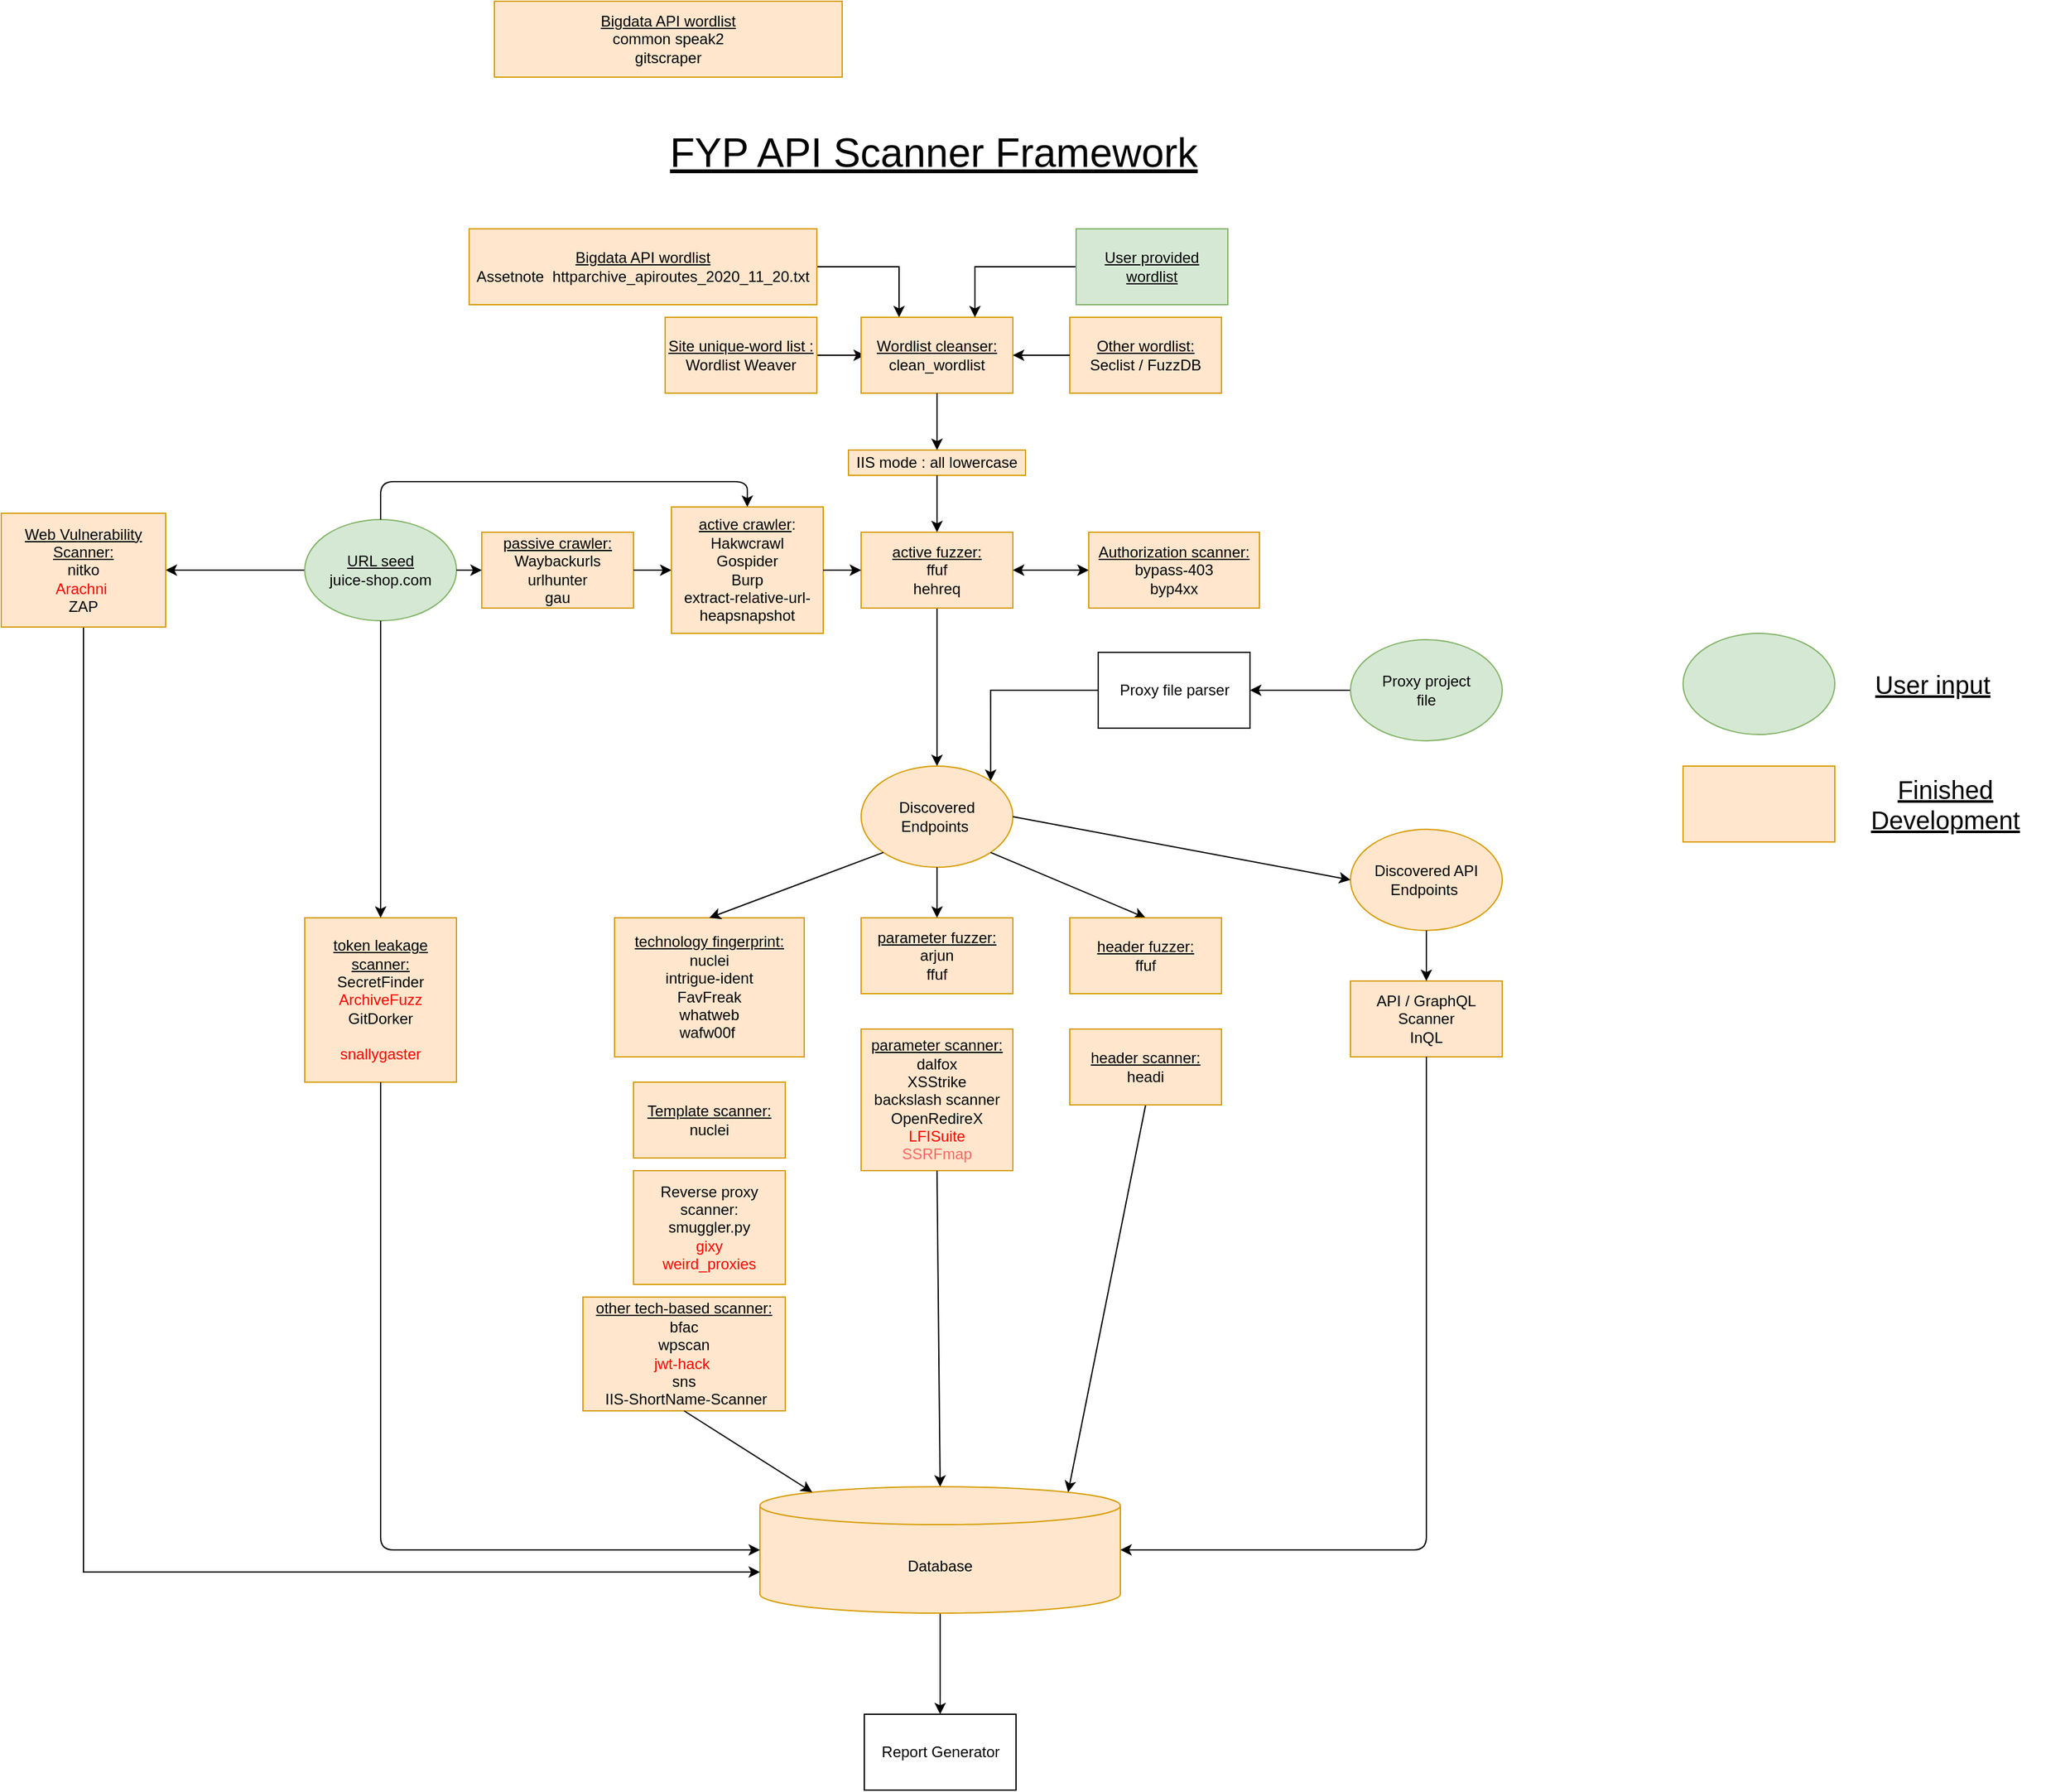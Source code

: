 <mxfile version="14.4.2" type="device"><diagram id="d2hIeS6q8MYUgmwCxXRX" name="Page-1"><mxGraphModel dx="2559" dy="723" grid="1" gridSize="10" guides="1" tooltips="1" connect="1" arrows="1" fold="1" page="1" pageScale="1" pageWidth="1654" pageHeight="2336" math="0" shadow="0"><root><mxCell id="0"/><mxCell id="1" parent="0"/><mxCell id="Xb_S8RhWuX8mUPFh0Ohl-94" style="edgeStyle=orthogonalEdgeStyle;rounded=0;orthogonalLoop=1;jettySize=auto;html=1;entryX=0.25;entryY=0;entryDx=0;entryDy=0;" parent="1" source="Xb_S8RhWuX8mUPFh0Ohl-95" target="Xb_S8RhWuX8mUPFh0Ohl-99" edge="1"><mxGeometry relative="1" as="geometry"/></mxCell><mxCell id="Xb_S8RhWuX8mUPFh0Ohl-95" value="&lt;u&gt;Bigdata API wordlist&lt;br&gt;&lt;/u&gt;Assetnote&amp;nbsp;&amp;nbsp;&lt;span style=&quot;font-size: 12px&quot;&gt;httparchive_apiroutes_2020_11_20.txt&lt;span&gt;&#9;&lt;/span&gt;&lt;/span&gt;" style="rounded=0;whiteSpace=wrap;html=1;fillColor=#ffe6cc;strokeColor=#d79b00;" parent="1" vertex="1"><mxGeometry x="70" y="475" width="275" height="60" as="geometry"/></mxCell><mxCell id="Xb_S8RhWuX8mUPFh0Ohl-96" style="edgeStyle=orthogonalEdgeStyle;rounded=0;orthogonalLoop=1;jettySize=auto;html=1;" parent="1" source="Xb_S8RhWuX8mUPFh0Ohl-97" edge="1"><mxGeometry relative="1" as="geometry"><mxPoint x="383" y="575" as="targetPoint"/></mxGeometry></mxCell><mxCell id="Xb_S8RhWuX8mUPFh0Ohl-97" value="&lt;u&gt;Site unique-word list :&lt;br&gt;&lt;/u&gt;Wordlist Weaver" style="rounded=0;whiteSpace=wrap;html=1;fillColor=#ffe6cc;strokeColor=#d79b00;" parent="1" vertex="1"><mxGeometry x="225" y="545" width="120" height="60" as="geometry"/></mxCell><mxCell id="Xb_S8RhWuX8mUPFh0Ohl-99" value="&lt;u&gt;Wordlist cleanser:&lt;/u&gt;&lt;br&gt;clean_wordlist" style="rounded=0;whiteSpace=wrap;html=1;fillColor=#ffe6cc;strokeColor=#d79b00;" parent="1" vertex="1"><mxGeometry x="380" y="545" width="120" height="60" as="geometry"/></mxCell><mxCell id="Xb_S8RhWuX8mUPFh0Ohl-101" value="&lt;u&gt;active crawler&lt;/u&gt;: &lt;br&gt;Hakwcrawl&lt;br&gt;Gospider&lt;br&gt;Burp&lt;br&gt;extract-relative-url-heapsnapshot" style="rounded=0;whiteSpace=wrap;html=1;fillColor=#ffe6cc;strokeColor=#d79b00;" parent="1" vertex="1"><mxGeometry x="230" y="695" width="120" height="100" as="geometry"/></mxCell><mxCell id="GzdX3vbooTHVlKc5-nqc-8" style="edgeStyle=orthogonalEdgeStyle;rounded=0;orthogonalLoop=1;jettySize=auto;html=1;entryX=0.5;entryY=0;entryDx=0;entryDy=0;fontSize=12;" parent="1" source="Xb_S8RhWuX8mUPFh0Ohl-103" target="Xb_S8RhWuX8mUPFh0Ohl-122" edge="1"><mxGeometry relative="1" as="geometry"/></mxCell><mxCell id="Xb_S8RhWuX8mUPFh0Ohl-103" value="&lt;u&gt;active fuzzer:&lt;br&gt;&lt;/u&gt;ffuf&lt;br&gt;hehreq" style="rounded=0;whiteSpace=wrap;html=1;fillColor=#ffe6cc;strokeColor=#d79b00;" parent="1" vertex="1"><mxGeometry x="380" y="715" width="120" height="60" as="geometry"/></mxCell><mxCell id="Xb_S8RhWuX8mUPFh0Ohl-105" value="&lt;u&gt;passive crawler: &lt;/u&gt;Waybackurls&lt;br&gt;urlhunter&lt;br&gt;gau" style="rounded=0;whiteSpace=wrap;html=1;fillColor=#ffe6cc;strokeColor=#d79b00;" parent="1" vertex="1"><mxGeometry x="80" y="715" width="120" height="60" as="geometry"/></mxCell><mxCell id="Xb_S8RhWuX8mUPFh0Ohl-109" value="&lt;u&gt;Template scanner: &lt;br&gt;&lt;/u&gt;nuclei" style="rounded=0;whiteSpace=wrap;html=1;fillColor=#ffe6cc;strokeColor=#d79b00;" parent="1" vertex="1"><mxGeometry x="200" y="1150" width="120" height="60" as="geometry"/></mxCell><mxCell id="Xb_S8RhWuX8mUPFh0Ohl-111" value="&lt;u&gt;token leakage scanner:&lt;br&gt;&lt;/u&gt;SecretFinder&lt;br&gt;&lt;font color=&quot;#ff0000&quot;&gt;ArchiveFuzz&lt;/font&gt;&lt;br&gt;GitDorker&lt;br&gt;&lt;br&gt;&lt;font color=&quot;#ff0000&quot;&gt;snallygaster&lt;/font&gt;" style="rounded=0;whiteSpace=wrap;html=1;fillColor=#ffe6cc;strokeColor=#d79b00;" parent="1" vertex="1"><mxGeometry x="-60" y="1020" width="120" height="130" as="geometry"/></mxCell><mxCell id="Xb_S8RhWuX8mUPFh0Ohl-113" value="Reverse proxy scanner:&lt;br&gt;smuggler.py&lt;br&gt;&lt;font color=&quot;#ff0000&quot;&gt;gixy&lt;/font&gt;&lt;br&gt;&lt;font color=&quot;#ff0000&quot;&gt;weird_proxies&lt;/font&gt;" style="rounded=0;whiteSpace=wrap;html=1;fillColor=#ffe6cc;strokeColor=#d79b00;" parent="1" vertex="1"><mxGeometry x="200" y="1220" width="120" height="90" as="geometry"/></mxCell><mxCell id="CtFQcMo-osDJRM1xKzCU-8" style="edgeStyle=orthogonalEdgeStyle;rounded=0;orthogonalLoop=1;jettySize=auto;html=1;exitX=0;exitY=0.5;exitDx=0;exitDy=0;entryX=1;entryY=0.5;entryDx=0;entryDy=0;" parent="1" source="Xb_S8RhWuX8mUPFh0Ohl-114" target="AFNUFACwBA4ieUSnofmr-20" edge="1"><mxGeometry relative="1" as="geometry"/></mxCell><mxCell id="Xb_S8RhWuX8mUPFh0Ohl-114" value="&lt;u&gt;URL seed&lt;br&gt;&lt;/u&gt;juice-shop.com" style="ellipse;whiteSpace=wrap;html=1;fillColor=#d5e8d4;strokeColor=#82b366;" parent="1" vertex="1"><mxGeometry x="-60" y="705" width="120" height="80" as="geometry"/></mxCell><mxCell id="Xb_S8RhWuX8mUPFh0Ohl-115" value="" style="endArrow=classic;html=1;exitX=0.5;exitY=0;exitDx=0;exitDy=0;entryX=0.5;entryY=0;entryDx=0;entryDy=0;" parent="1" source="Xb_S8RhWuX8mUPFh0Ohl-114" target="Xb_S8RhWuX8mUPFh0Ohl-101" edge="1"><mxGeometry width="50" height="50" relative="1" as="geometry"><mxPoint x="10" y="615" as="sourcePoint"/><mxPoint y="635" as="targetPoint"/><Array as="points"><mxPoint y="675"/><mxPoint x="290" y="675"/></Array></mxGeometry></mxCell><mxCell id="Xb_S8RhWuX8mUPFh0Ohl-116" value="" style="endArrow=classic;html=1;exitX=1;exitY=0.5;exitDx=0;exitDy=0;entryX=0;entryY=0.5;entryDx=0;entryDy=0;" parent="1" source="Xb_S8RhWuX8mUPFh0Ohl-105" target="Xb_S8RhWuX8mUPFh0Ohl-101" edge="1"><mxGeometry width="50" height="50" relative="1" as="geometry"><mxPoint x="210" y="955" as="sourcePoint"/><mxPoint x="280" y="965" as="targetPoint"/></mxGeometry></mxCell><mxCell id="Xb_S8RhWuX8mUPFh0Ohl-117" value="" style="endArrow=classic;html=1;exitX=1;exitY=0.5;exitDx=0;exitDy=0;entryX=0;entryY=0.5;entryDx=0;entryDy=0;" parent="1" source="Xb_S8RhWuX8mUPFh0Ohl-114" target="Xb_S8RhWuX8mUPFh0Ohl-105" edge="1"><mxGeometry width="50" height="50" relative="1" as="geometry"><mxPoint x="260" y="865" as="sourcePoint"/><mxPoint x="310" y="865" as="targetPoint"/></mxGeometry></mxCell><mxCell id="Xb_S8RhWuX8mUPFh0Ohl-122" value="Discovered Endpoints&amp;nbsp;" style="ellipse;whiteSpace=wrap;html=1;fillColor=#ffe6cc;strokeColor=#d79b00;" parent="1" vertex="1"><mxGeometry x="380" y="900" width="120" height="80" as="geometry"/></mxCell><mxCell id="Xb_S8RhWuX8mUPFh0Ohl-123" style="edgeStyle=orthogonalEdgeStyle;rounded=0;orthogonalLoop=1;jettySize=auto;html=1;entryX=0.5;entryY=0;entryDx=0;entryDy=0;" parent="1" source="Xb_S8RhWuX8mUPFh0Ohl-124" target="Xb_S8RhWuX8mUPFh0Ohl-125" edge="1"><mxGeometry relative="1" as="geometry"><mxPoint x="2120" y="1320" as="targetPoint"/></mxGeometry></mxCell><mxCell id="Xb_S8RhWuX8mUPFh0Ohl-124" value="Database" style="shape=cylinder3;whiteSpace=wrap;html=1;boundedLbl=1;backgroundOutline=1;size=15;fillColor=#ffe6cc;strokeColor=#d79b00;" parent="1" vertex="1"><mxGeometry x="300" y="1470" width="285" height="100" as="geometry"/></mxCell><mxCell id="Xb_S8RhWuX8mUPFh0Ohl-125" value="Report Generator" style="rounded=0;whiteSpace=wrap;html=1;" parent="1" vertex="1"><mxGeometry x="382.5" y="1650" width="120" height="60" as="geometry"/></mxCell><mxCell id="Xb_S8RhWuX8mUPFh0Ohl-128" value="&lt;font style=&quot;font-size: 32px&quot;&gt;&lt;u&gt;FYP API Scanner Framework&lt;/u&gt;&lt;/font&gt;" style="text;html=1;strokeColor=none;fillColor=none;align=center;verticalAlign=middle;whiteSpace=wrap;rounded=0;" parent="1" vertex="1"><mxGeometry x="150" y="355" width="575" height="120" as="geometry"/></mxCell><mxCell id="AFNUFACwBA4ieUSnofmr-1" value="" style="endArrow=classic;html=1;exitX=1;exitY=0.5;exitDx=0;exitDy=0;entryX=0;entryY=0.5;entryDx=0;entryDy=0;" parent="1" source="Xb_S8RhWuX8mUPFh0Ohl-101" target="Xb_S8RhWuX8mUPFh0Ohl-103" edge="1"><mxGeometry width="50" height="50" relative="1" as="geometry"><mxPoint x="210" y="755" as="sourcePoint"/><mxPoint x="240" y="755" as="targetPoint"/></mxGeometry></mxCell><mxCell id="AFNUFACwBA4ieUSnofmr-4" value="&lt;u&gt;&lt;span&gt;Other wordlist:&lt;/span&gt;&lt;br&gt;&lt;/u&gt;&lt;span&gt;Seclist / FuzzDB&lt;/span&gt;" style="rounded=0;whiteSpace=wrap;html=1;fillColor=#ffe6cc;strokeColor=#d79b00;" parent="1" vertex="1"><mxGeometry x="545" y="545" width="120" height="60" as="geometry"/></mxCell><mxCell id="AFNUFACwBA4ieUSnofmr-5" style="edgeStyle=orthogonalEdgeStyle;rounded=0;orthogonalLoop=1;jettySize=auto;html=1;entryX=1;entryY=0.5;entryDx=0;entryDy=0;exitX=0;exitY=0.5;exitDx=0;exitDy=0;" parent="1" source="AFNUFACwBA4ieUSnofmr-4" target="Xb_S8RhWuX8mUPFh0Ohl-99" edge="1"><mxGeometry relative="1" as="geometry"><mxPoint x="355" y="585" as="sourcePoint"/><mxPoint x="393" y="585" as="targetPoint"/></mxGeometry></mxCell><mxCell id="AFNUFACwBA4ieUSnofmr-8" value="&lt;u&gt;parameter fuzzer: &lt;br&gt;&lt;/u&gt;arjun&lt;br&gt;ffuf" style="rounded=0;whiteSpace=wrap;html=1;fillColor=#ffe6cc;strokeColor=#d79b00;" parent="1" vertex="1"><mxGeometry x="380" y="1020" width="120" height="60" as="geometry"/></mxCell><mxCell id="AFNUFACwBA4ieUSnofmr-9" value="&lt;u&gt;parameter scanner: &lt;br&gt;&lt;/u&gt;dalfox&lt;br&gt;XSStrike&lt;br&gt;backslash scanner&lt;br&gt;OpenRedireX&lt;br&gt;&lt;font color=&quot;#ff0000&quot; style=&quot;line-height: 120%&quot;&gt;LFISuite&lt;/font&gt;&lt;br&gt;&lt;font color=&quot;#ff6666&quot;&gt;SSRFmap&lt;/font&gt;" style="rounded=0;whiteSpace=wrap;html=1;fillColor=#ffe6cc;strokeColor=#d79b00;" parent="1" vertex="1"><mxGeometry x="380" y="1108" width="120" height="112" as="geometry"/></mxCell><mxCell id="AFNUFACwBA4ieUSnofmr-10" value="&lt;u&gt;technology fingerprint: &lt;br&gt;&lt;/u&gt;nuclei&lt;br&gt;intrigue-ident&lt;br&gt;FavFreak&lt;br&gt;whatweb&lt;br&gt;wafw00f&amp;nbsp;" style="rounded=0;whiteSpace=wrap;html=1;fillColor=#ffe6cc;strokeColor=#d79b00;" parent="1" vertex="1"><mxGeometry x="185" y="1020" width="150" height="110" as="geometry"/></mxCell><mxCell id="AFNUFACwBA4ieUSnofmr-11" value="&lt;u&gt;other tech-based scanner:&lt;/u&gt;&lt;br&gt;bfac&lt;br&gt;wpscan&lt;br&gt;&lt;font color=&quot;#ff0000&quot;&gt;jwt-hack&amp;nbsp;&lt;br&gt;&lt;/font&gt;sns&lt;br&gt;&amp;nbsp;IIS-ShortName-Scanner" style="rounded=0;whiteSpace=wrap;html=1;fillColor=#ffe6cc;strokeColor=#d79b00;" parent="1" vertex="1"><mxGeometry x="160" y="1320" width="160" height="90" as="geometry"/></mxCell><mxCell id="AFNUFACwBA4ieUSnofmr-13" value="&lt;u&gt;Authorization scanner:&lt;/u&gt;&lt;br&gt;bypass-403&lt;br&gt;byp4xx" style="rounded=0;whiteSpace=wrap;html=1;fillColor=#ffe6cc;strokeColor=#d79b00;" parent="1" vertex="1"><mxGeometry x="560" y="715" width="135" height="60" as="geometry"/></mxCell><mxCell id="AFNUFACwBA4ieUSnofmr-15" value="&lt;span&gt;IIS mode : all lowercase&lt;/span&gt;" style="rounded=0;whiteSpace=wrap;html=1;direction=south;fillColor=#ffe6cc;strokeColor=#d79b00;" parent="1" vertex="1"><mxGeometry x="370" y="650" width="140" height="20" as="geometry"/></mxCell><mxCell id="AFNUFACwBA4ieUSnofmr-18" value="" style="endArrow=classic;html=1;exitX=0.5;exitY=1;exitDx=0;exitDy=0;entryX=0;entryY=0.5;entryDx=0;entryDy=0;" parent="1" source="Xb_S8RhWuX8mUPFh0Ohl-99" target="AFNUFACwBA4ieUSnofmr-15" edge="1"><mxGeometry width="50" height="50" relative="1" as="geometry"><mxPoint x="430" y="905" as="sourcePoint"/><mxPoint x="480" y="855" as="targetPoint"/></mxGeometry></mxCell><mxCell id="AFNUFACwBA4ieUSnofmr-19" value="" style="endArrow=classic;html=1;exitX=1;exitY=0.5;exitDx=0;exitDy=0;entryX=0.5;entryY=0;entryDx=0;entryDy=0;" parent="1" source="AFNUFACwBA4ieUSnofmr-15" target="Xb_S8RhWuX8mUPFh0Ohl-103" edge="1"><mxGeometry width="50" height="50" relative="1" as="geometry"><mxPoint x="455" y="615" as="sourcePoint"/><mxPoint x="455" y="655" as="targetPoint"/></mxGeometry></mxCell><mxCell id="CtFQcMo-osDJRM1xKzCU-10" style="edgeStyle=orthogonalEdgeStyle;rounded=0;orthogonalLoop=1;jettySize=auto;html=1;exitX=0.5;exitY=1;exitDx=0;exitDy=0;entryX=0;entryY=0;entryDx=0;entryDy=67.5;entryPerimeter=0;" parent="1" source="AFNUFACwBA4ieUSnofmr-20" target="Xb_S8RhWuX8mUPFh0Ohl-124" edge="1"><mxGeometry relative="1" as="geometry"><mxPoint x="-230" y="1550" as="targetPoint"/></mxGeometry></mxCell><mxCell id="AFNUFACwBA4ieUSnofmr-20" value="&lt;u&gt;Web Vulnerability Scanner:&lt;/u&gt;&lt;br&gt;nitko&lt;br&gt;&lt;font color=&quot;#ff0000&quot;&gt;Arachni&lt;/font&gt;&amp;nbsp;&lt;br&gt;ZAP" style="rounded=0;whiteSpace=wrap;html=1;fillColor=#ffe6cc;strokeColor=#d79b00;" parent="1" vertex="1"><mxGeometry x="-300" y="700" width="130" height="90" as="geometry"/></mxCell><mxCell id="AFNUFACwBA4ieUSnofmr-22" value="" style="endArrow=classic;html=1;exitX=0;exitY=1;exitDx=0;exitDy=0;entryX=0.5;entryY=0;entryDx=0;entryDy=0;" parent="1" source="Xb_S8RhWuX8mUPFh0Ohl-122" target="AFNUFACwBA4ieUSnofmr-10" edge="1"><mxGeometry width="50" height="50" relative="1" as="geometry"><mxPoint x="980" y="1000" as="sourcePoint"/><mxPoint x="1030" y="950" as="targetPoint"/></mxGeometry></mxCell><mxCell id="AFNUFACwBA4ieUSnofmr-23" value="" style="endArrow=classic;html=1;exitX=0.5;exitY=1;exitDx=0;exitDy=0;entryX=0.5;entryY=0;entryDx=0;entryDy=0;" parent="1" source="Xb_S8RhWuX8mUPFh0Ohl-114" target="Xb_S8RhWuX8mUPFh0Ohl-111" edge="1"><mxGeometry width="50" height="50" relative="1" as="geometry"><mxPoint x="390" y="950" as="sourcePoint"/><mxPoint x="270" y="1030" as="targetPoint"/></mxGeometry></mxCell><mxCell id="AFNUFACwBA4ieUSnofmr-24" value="" style="endArrow=classic;html=1;exitX=0.5;exitY=1;exitDx=0;exitDy=0;entryX=0;entryY=0.5;entryDx=0;entryDy=0;entryPerimeter=0;" parent="1" source="Xb_S8RhWuX8mUPFh0Ohl-111" target="Xb_S8RhWuX8mUPFh0Ohl-124" edge="1"><mxGeometry width="50" height="50" relative="1" as="geometry"><mxPoint x="10" y="890" as="sourcePoint"/><mxPoint x="10" y="1030" as="targetPoint"/><Array as="points"><mxPoint y="1520"/></Array></mxGeometry></mxCell><mxCell id="AFNUFACwBA4ieUSnofmr-25" value="" style="endArrow=classic;html=1;exitX=0.5;exitY=1;exitDx=0;exitDy=0;entryX=0.5;entryY=0;entryDx=0;entryDy=0;" parent="1" source="Xb_S8RhWuX8mUPFh0Ohl-122" target="AFNUFACwBA4ieUSnofmr-8" edge="1"><mxGeometry width="50" height="50" relative="1" as="geometry"><mxPoint x="390" y="950" as="sourcePoint"/><mxPoint x="270" y="1030" as="targetPoint"/></mxGeometry></mxCell><mxCell id="AFNUFACwBA4ieUSnofmr-27" value="" style="endArrow=classic;html=1;exitX=0.5;exitY=1;exitDx=0;exitDy=0;entryX=0.145;entryY=0;entryDx=0;entryDy=4.35;entryPerimeter=0;" parent="1" source="AFNUFACwBA4ieUSnofmr-11" target="Xb_S8RhWuX8mUPFh0Ohl-124" edge="1"><mxGeometry width="50" height="50" relative="1" as="geometry"><mxPoint x="522.574" y="1360.004" as="sourcePoint"/><mxPoint x="385" y="1411.72" as="targetPoint"/></mxGeometry></mxCell><mxCell id="AFNUFACwBA4ieUSnofmr-28" value="" style="endArrow=classic;html=1;exitX=0.5;exitY=1;exitDx=0;exitDy=0;entryX=0.5;entryY=0;entryDx=0;entryDy=0;entryPerimeter=0;" parent="1" source="AFNUFACwBA4ieUSnofmr-9" target="Xb_S8RhWuX8mUPFh0Ohl-124" edge="1"><mxGeometry width="50" height="50" relative="1" as="geometry"><mxPoint x="250" y="1390" as="sourcePoint"/><mxPoint x="351.325" y="1484.35" as="targetPoint"/></mxGeometry></mxCell><mxCell id="AFNUFACwBA4ieUSnofmr-30" value="" style="endArrow=classic;html=1;entryX=0.855;entryY=0;entryDx=0;entryDy=4.35;entryPerimeter=0;exitX=0.5;exitY=1;exitDx=0;exitDy=0;" parent="1" source="QW9n7R8ZELX8612VDoZA-2" target="Xb_S8RhWuX8mUPFh0Ohl-124" edge="1"><mxGeometry width="50" height="50" relative="1" as="geometry"><mxPoint x="590" y="1200" as="sourcePoint"/><mxPoint x="452.5" y="1480" as="targetPoint"/></mxGeometry></mxCell><mxCell id="AFNUFACwBA4ieUSnofmr-31" value="API / GraphQL Scanner&lt;br&gt;InQL" style="rounded=0;whiteSpace=wrap;html=1;fillColor=#ffe6cc;strokeColor=#d79b00;" parent="1" vertex="1"><mxGeometry x="767" y="1070" width="120" height="60" as="geometry"/></mxCell><mxCell id="AFNUFACwBA4ieUSnofmr-32" value="Discovered API Endpoints&amp;nbsp;" style="ellipse;whiteSpace=wrap;html=1;fillColor=#ffe6cc;strokeColor=#d79b00;" parent="1" vertex="1"><mxGeometry x="767" y="950" width="120" height="80" as="geometry"/></mxCell><mxCell id="AFNUFACwBA4ieUSnofmr-33" value="" style="endArrow=classic;html=1;exitX=1;exitY=0.5;exitDx=0;exitDy=0;entryX=0;entryY=0.5;entryDx=0;entryDy=0;" parent="1" source="Xb_S8RhWuX8mUPFh0Ohl-122" target="AFNUFACwBA4ieUSnofmr-32" edge="1"><mxGeometry width="50" height="50" relative="1" as="geometry"><mxPoint x="492.426" y="978.284" as="sourcePoint"/><mxPoint x="620" y="1030" as="targetPoint"/></mxGeometry></mxCell><mxCell id="AFNUFACwBA4ieUSnofmr-34" value="" style="endArrow=classic;html=1;exitX=0.5;exitY=1;exitDx=0;exitDy=0;entryX=0.5;entryY=0;entryDx=0;entryDy=0;" parent="1" source="AFNUFACwBA4ieUSnofmr-32" target="AFNUFACwBA4ieUSnofmr-31" edge="1"><mxGeometry width="50" height="50" relative="1" as="geometry"><mxPoint x="510" y="1000" as="sourcePoint"/><mxPoint x="750" y="1000" as="targetPoint"/></mxGeometry></mxCell><mxCell id="AFNUFACwBA4ieUSnofmr-35" value="" style="endArrow=classic;html=1;exitX=0.5;exitY=1;exitDx=0;exitDy=0;entryX=1;entryY=0.5;entryDx=0;entryDy=0;entryPerimeter=0;" parent="1" source="AFNUFACwBA4ieUSnofmr-31" target="Xb_S8RhWuX8mUPFh0Ohl-124" edge="1"><mxGeometry width="50" height="50" relative="1" as="geometry"><mxPoint x="810" y="990" as="sourcePoint"/><mxPoint x="800" y="1520" as="targetPoint"/><Array as="points"><mxPoint x="827" y="1520"/></Array></mxGeometry></mxCell><mxCell id="CtFQcMo-osDJRM1xKzCU-1" value="" style="rounded=0;whiteSpace=wrap;html=1;fillColor=#ffe6cc;strokeColor=#d79b00;" parent="1" vertex="1"><mxGeometry x="1030" y="900" width="120" height="60" as="geometry"/></mxCell><mxCell id="CtFQcMo-osDJRM1xKzCU-2" value="&lt;font size=&quot;1&quot;&gt;&lt;u style=&quot;font-size: 20px&quot;&gt;Finished Development&lt;/u&gt;&lt;/font&gt;" style="text;html=1;align=center;verticalAlign=middle;whiteSpace=wrap;rounded=0;" parent="1" vertex="1"><mxGeometry x="1140" y="870" width="195" height="120" as="geometry"/></mxCell><mxCell id="CtFQcMo-osDJRM1xKzCU-6" value="" style="endArrow=classic;html=1;exitX=1;exitY=1;exitDx=0;exitDy=0;entryX=0.5;entryY=0;entryDx=0;entryDy=0;" parent="1" source="Xb_S8RhWuX8mUPFh0Ohl-122" target="QW9n7R8ZELX8612VDoZA-1" edge="1"><mxGeometry width="50" height="50" relative="1" as="geometry"><mxPoint x="450" y="990" as="sourcePoint"/><mxPoint x="450" y="1030" as="targetPoint"/></mxGeometry></mxCell><mxCell id="QW9n7R8ZELX8612VDoZA-1" value="&lt;u&gt;header fuzzer: &lt;br&gt;&lt;/u&gt;ffuf" style="rounded=0;whiteSpace=wrap;html=1;fillColor=#ffe6cc;strokeColor=#d79b00;" parent="1" vertex="1"><mxGeometry x="545" y="1020" width="120" height="60" as="geometry"/></mxCell><mxCell id="QW9n7R8ZELX8612VDoZA-2" value="&lt;u&gt;header scanner:&lt;/u&gt;&lt;br&gt;headi" style="rounded=0;whiteSpace=wrap;html=1;fillColor=#ffe6cc;strokeColor=#d79b00;" parent="1" vertex="1"><mxGeometry x="545" y="1108" width="120" height="60" as="geometry"/></mxCell><mxCell id="QW9n7R8ZELX8612VDoZA-3" value="" style="endArrow=classic;startArrow=classic;html=1;entryX=0;entryY=0.5;entryDx=0;entryDy=0;exitX=1;exitY=0.5;exitDx=0;exitDy=0;" parent="1" source="Xb_S8RhWuX8mUPFh0Ohl-103" target="AFNUFACwBA4ieUSnofmr-13" edge="1"><mxGeometry width="50" height="50" relative="1" as="geometry"><mxPoint x="400" y="1285" as="sourcePoint"/><mxPoint x="450" y="1235" as="targetPoint"/></mxGeometry></mxCell><mxCell id="GzdX3vbooTHVlKc5-nqc-10" style="edgeStyle=orthogonalEdgeStyle;rounded=0;orthogonalLoop=1;jettySize=auto;html=1;entryX=1;entryY=0;entryDx=0;entryDy=0;fontSize=12;" parent="1" source="GzdX3vbooTHVlKc5-nqc-1" target="Xb_S8RhWuX8mUPFh0Ohl-122" edge="1"><mxGeometry relative="1" as="geometry"/></mxCell><mxCell id="GzdX3vbooTHVlKc5-nqc-1" value="Proxy file parser" style="rounded=0;whiteSpace=wrap;html=1;" parent="1" vertex="1"><mxGeometry x="567.5" y="810" width="120" height="60" as="geometry"/></mxCell><mxCell id="GzdX3vbooTHVlKc5-nqc-2" value="" style="ellipse;whiteSpace=wrap;html=1;fillColor=#d5e8d4;strokeColor=#82b366;" parent="1" vertex="1"><mxGeometry x="1030" y="795" width="120" height="80" as="geometry"/></mxCell><mxCell id="GzdX3vbooTHVlKc5-nqc-3" value="&lt;font size=&quot;1&quot;&gt;&lt;u style=&quot;font-size: 20px&quot;&gt;User input&lt;/u&gt;&lt;/font&gt;" style="text;html=1;align=center;verticalAlign=middle;whiteSpace=wrap;rounded=0;" parent="1" vertex="1"><mxGeometry x="1130" y="775" width="195" height="120" as="geometry"/></mxCell><mxCell id="GzdX3vbooTHVlKc5-nqc-9" style="edgeStyle=orthogonalEdgeStyle;rounded=0;orthogonalLoop=1;jettySize=auto;html=1;entryX=1;entryY=0.5;entryDx=0;entryDy=0;fontSize=12;" parent="1" source="GzdX3vbooTHVlKc5-nqc-4" target="GzdX3vbooTHVlKc5-nqc-1" edge="1"><mxGeometry relative="1" as="geometry"/></mxCell><mxCell id="GzdX3vbooTHVlKc5-nqc-4" value="Proxy project&lt;br&gt;file" style="ellipse;whiteSpace=wrap;html=1;fillColor=#d5e8d4;strokeColor=#82b366;" parent="1" vertex="1"><mxGeometry x="767" y="800" width="120" height="80" as="geometry"/></mxCell><mxCell id="GzdX3vbooTHVlKc5-nqc-6" style="edgeStyle=orthogonalEdgeStyle;rounded=0;orthogonalLoop=1;jettySize=auto;html=1;entryX=0.75;entryY=0;entryDx=0;entryDy=0;fontSize=12;" parent="1" source="GzdX3vbooTHVlKc5-nqc-5" target="Xb_S8RhWuX8mUPFh0Ohl-99" edge="1"><mxGeometry relative="1" as="geometry"/></mxCell><mxCell id="GzdX3vbooTHVlKc5-nqc-5" value="&lt;u&gt;&lt;span&gt;User provided wordlist&lt;/span&gt;&lt;/u&gt;" style="rounded=0;whiteSpace=wrap;html=1;fillColor=#d5e8d4;strokeColor=#82b366;" parent="1" vertex="1"><mxGeometry x="550" y="475" width="120" height="60" as="geometry"/></mxCell><mxCell id="i6Is-sQJxhJOjLGIwM4_-1" value="&lt;u&gt;Bigdata API wordlist&lt;br&gt;&lt;/u&gt;common speak2&lt;br&gt;gitscraper" style="rounded=0;whiteSpace=wrap;html=1;fillColor=#ffe6cc;strokeColor=#d79b00;" vertex="1" parent="1"><mxGeometry x="90" y="295" width="275" height="60" as="geometry"/></mxCell></root></mxGraphModel></diagram></mxfile>
